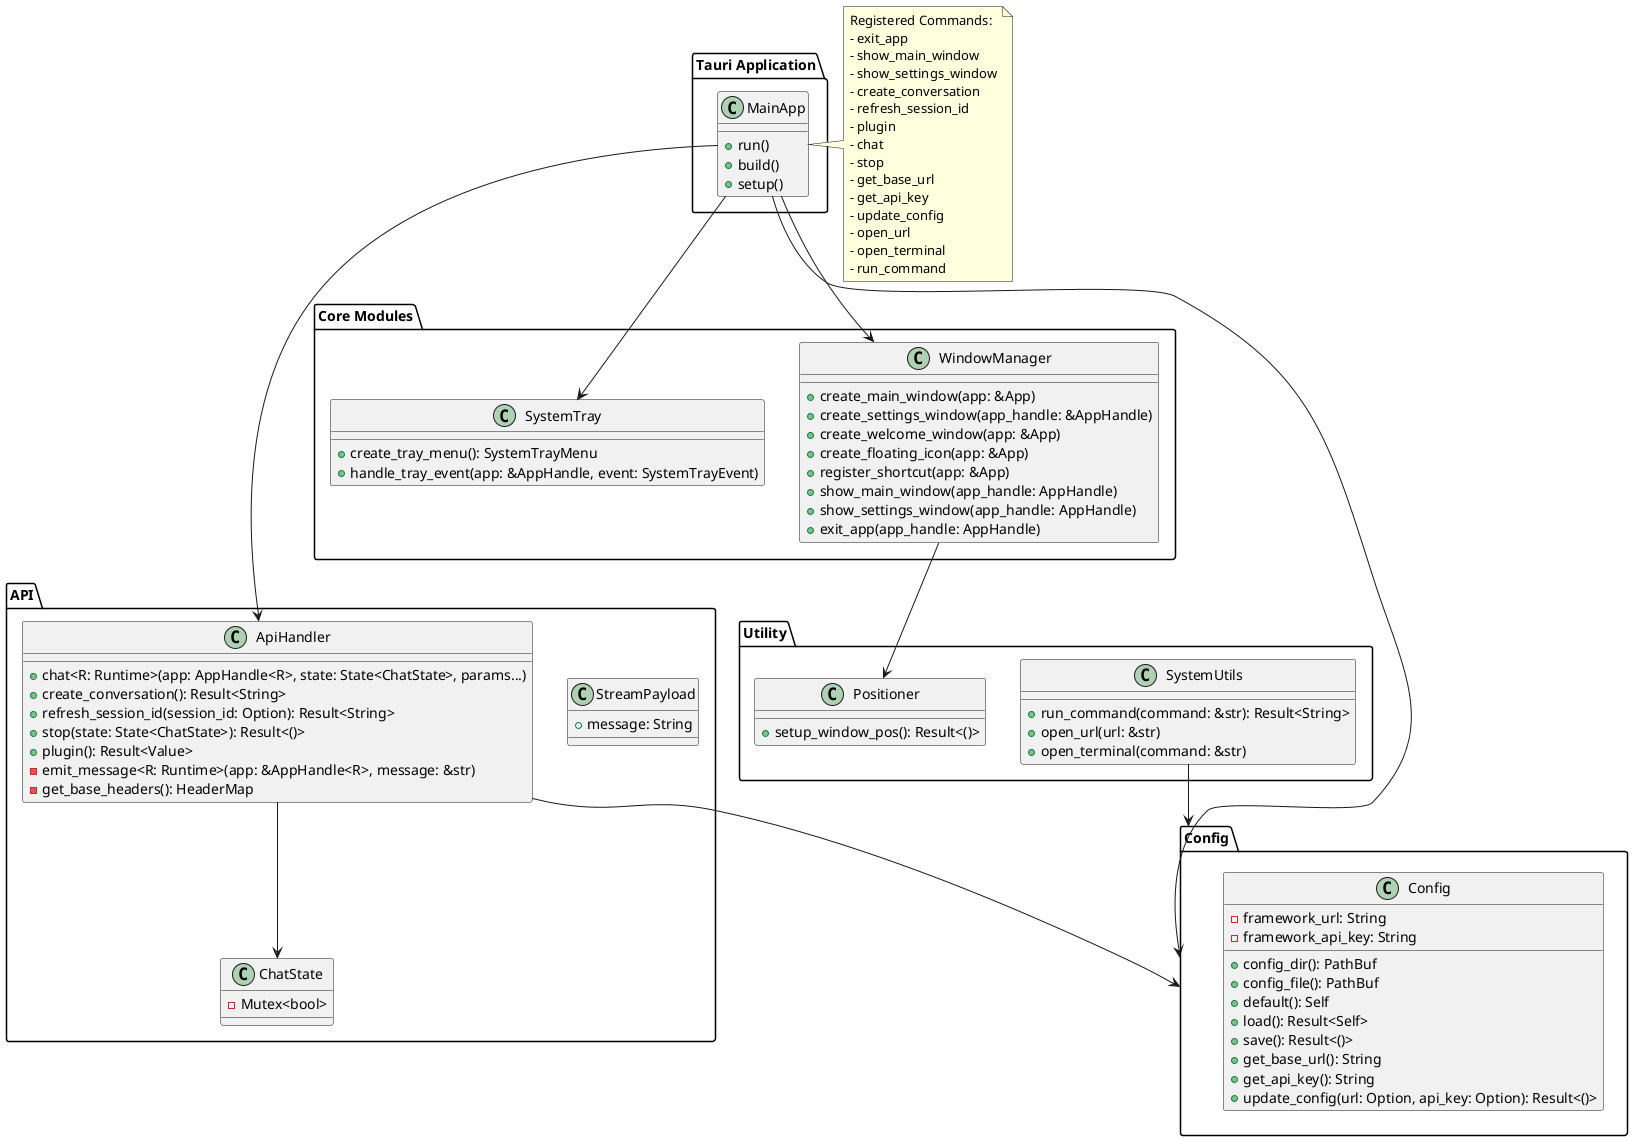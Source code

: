 @startuml Backend Architecture

' Main Application
package "Tauri Application" {
  class MainApp {
    + run()
    + build()
    + setup()
  }
}

' Core Modules
package "Core Modules" {
  class WindowManager {
    + create_main_window(app: &App)
    + create_settings_window(app_handle: &AppHandle)
    + create_welcome_window(app: &App)
    + create_floating_icon(app: &App)
    + register_shortcut(app: &App)
    + show_main_window(app_handle: AppHandle)
    + show_settings_window(app_handle: AppHandle)
    + exit_app(app_handle: AppHandle)
  }

  class SystemTray {
    + create_tray_menu(): SystemTrayMenu
    + handle_tray_event(app: &AppHandle, event: SystemTrayEvent)
  }
}

' API Module
package "API" {
  class ChatState {
    - Mutex<bool>
  }

  class StreamPayload {
    + message: String
  }

  class ApiHandler {
    + chat<R: Runtime>(app: AppHandle<R>, state: State<ChatState>, params...)
    + create_conversation(): Result<String>
    + refresh_session_id(session_id: Option<&str>): Result<String>
    + stop(state: State<ChatState>): Result<()>
    + plugin(): Result<Value>
    - emit_message<R: Runtime>(app: &AppHandle<R>, message: &str)
    - get_base_headers(): HeaderMap
  }
}

' Config Module
package "Config" {
  class Config {
    - framework_url: String
    - framework_api_key: String
    + config_dir(): PathBuf
    + config_file(): PathBuf
    + default(): Self
    + load(): Result<Self>
    + save(): Result<()>
    + get_base_url(): String
    + get_api_key(): String
    + update_config(url: Option<&str>, api_key: Option<&str>): Result<()>
  }
}

' Utility Module
package "Utility" {
  class SystemUtils {
    + run_command(command: &str): Result<String>
    + open_url(url: &str)
    + open_terminal(command: &str)
  }

  class Positioner {
    + setup_window_pos(): Result<()>
  }
}

' Dependencies and Relationships
MainApp --> WindowManager
MainApp --> SystemTray
MainApp --> ApiHandler
MainApp --> Config

ApiHandler --> ChatState
ApiHandler --> Config
WindowManager --> Positioner
SystemUtils --> Config

' Command Registration
note right of MainApp
  Registered Commands:
  - exit_app
  - show_main_window
  - show_settings_window
  - create_conversation
  - refresh_session_id
  - plugin
  - chat
  - stop
  - get_base_url
  - get_api_key
  - update_config
  - open_url
  - open_terminal
  - run_command
end note

@enduml
